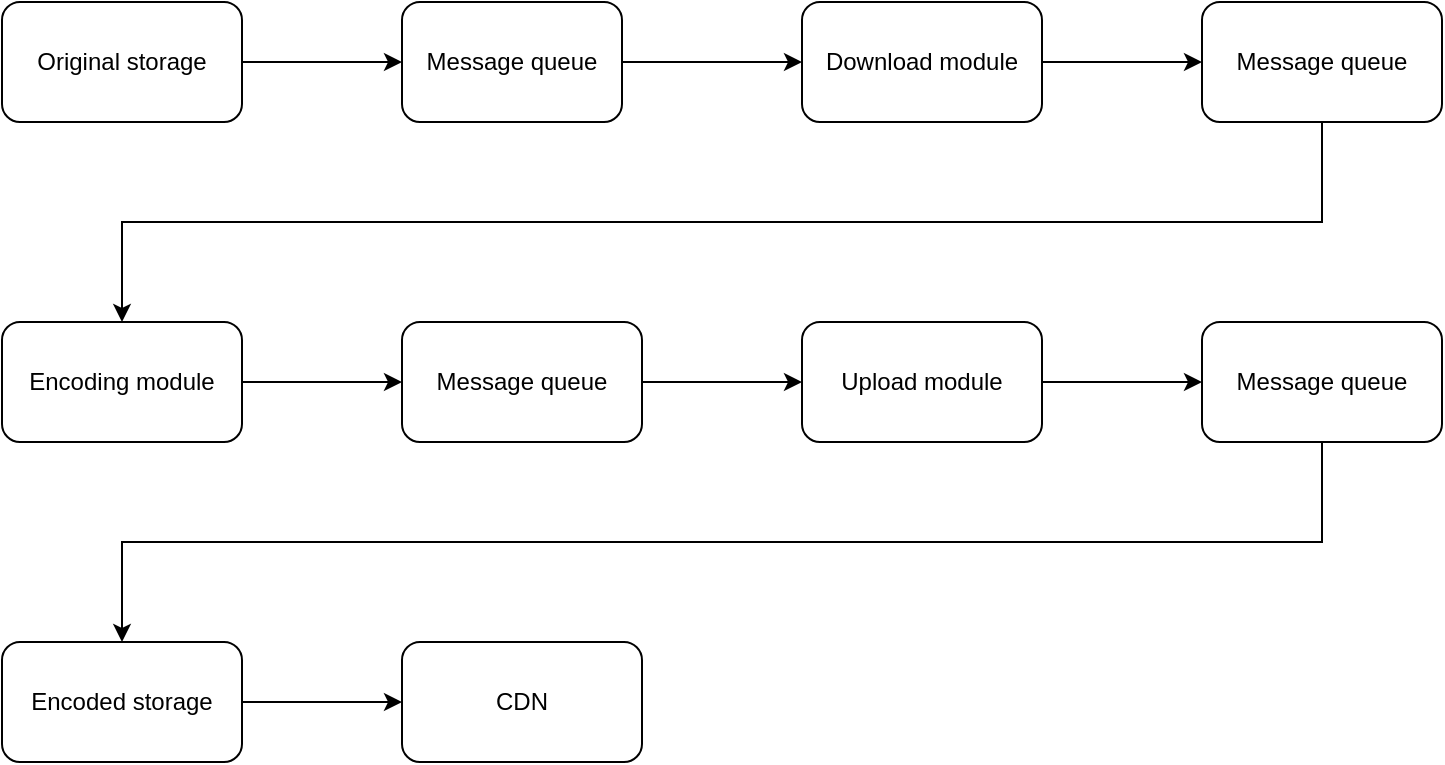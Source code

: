 <mxfile version="22.1.18" type="device">
  <diagram id="YrfzH3xwVrYN7FTBeiER" name="Page-1">
    <mxGraphModel dx="882" dy="578" grid="1" gridSize="10" guides="1" tooltips="1" connect="1" arrows="1" fold="1" page="1" pageScale="1" pageWidth="850" pageHeight="1100" math="0" shadow="0">
      <root>
        <mxCell id="0" />
        <mxCell id="1" parent="0" />
        <mxCell id="_4GwdmeKuG6IqGC9l_xK-11" style="edgeStyle=orthogonalEdgeStyle;rounded=0;orthogonalLoop=1;jettySize=auto;html=1;exitX=1;exitY=0.5;exitDx=0;exitDy=0;entryX=0;entryY=0.5;entryDx=0;entryDy=0;" edge="1" parent="1" source="_4GwdmeKuG6IqGC9l_xK-1" target="_4GwdmeKuG6IqGC9l_xK-2">
          <mxGeometry relative="1" as="geometry" />
        </mxCell>
        <mxCell id="_4GwdmeKuG6IqGC9l_xK-1" value="Original storage" style="rounded=1;whiteSpace=wrap;html=1;" vertex="1" parent="1">
          <mxGeometry x="40" y="40" width="120" height="60" as="geometry" />
        </mxCell>
        <mxCell id="_4GwdmeKuG6IqGC9l_xK-12" style="edgeStyle=orthogonalEdgeStyle;rounded=0;orthogonalLoop=1;jettySize=auto;html=1;exitX=1;exitY=0.5;exitDx=0;exitDy=0;" edge="1" parent="1" source="_4GwdmeKuG6IqGC9l_xK-2" target="_4GwdmeKuG6IqGC9l_xK-3">
          <mxGeometry relative="1" as="geometry" />
        </mxCell>
        <mxCell id="_4GwdmeKuG6IqGC9l_xK-2" value="Message queue" style="rounded=1;whiteSpace=wrap;html=1;" vertex="1" parent="1">
          <mxGeometry x="240" y="40" width="110" height="60" as="geometry" />
        </mxCell>
        <mxCell id="_4GwdmeKuG6IqGC9l_xK-13" style="edgeStyle=orthogonalEdgeStyle;rounded=0;orthogonalLoop=1;jettySize=auto;html=1;exitX=1;exitY=0.5;exitDx=0;exitDy=0;entryX=0;entryY=0.5;entryDx=0;entryDy=0;" edge="1" parent="1" source="_4GwdmeKuG6IqGC9l_xK-3" target="_4GwdmeKuG6IqGC9l_xK-4">
          <mxGeometry relative="1" as="geometry" />
        </mxCell>
        <mxCell id="_4GwdmeKuG6IqGC9l_xK-3" value="Download module" style="rounded=1;whiteSpace=wrap;html=1;" vertex="1" parent="1">
          <mxGeometry x="440" y="40" width="120" height="60" as="geometry" />
        </mxCell>
        <mxCell id="_4GwdmeKuG6IqGC9l_xK-15" style="edgeStyle=orthogonalEdgeStyle;rounded=0;orthogonalLoop=1;jettySize=auto;html=1;exitX=0.5;exitY=1;exitDx=0;exitDy=0;entryX=0.5;entryY=0;entryDx=0;entryDy=0;" edge="1" parent="1" source="_4GwdmeKuG6IqGC9l_xK-4" target="_4GwdmeKuG6IqGC9l_xK-5">
          <mxGeometry relative="1" as="geometry" />
        </mxCell>
        <mxCell id="_4GwdmeKuG6IqGC9l_xK-4" value="Message queue" style="rounded=1;whiteSpace=wrap;html=1;" vertex="1" parent="1">
          <mxGeometry x="640" y="40" width="120" height="60" as="geometry" />
        </mxCell>
        <mxCell id="_4GwdmeKuG6IqGC9l_xK-16" style="edgeStyle=orthogonalEdgeStyle;rounded=0;orthogonalLoop=1;jettySize=auto;html=1;exitX=1;exitY=0.5;exitDx=0;exitDy=0;entryX=0;entryY=0.5;entryDx=0;entryDy=0;" edge="1" parent="1" source="_4GwdmeKuG6IqGC9l_xK-5" target="_4GwdmeKuG6IqGC9l_xK-6">
          <mxGeometry relative="1" as="geometry" />
        </mxCell>
        <mxCell id="_4GwdmeKuG6IqGC9l_xK-5" value="Encoding module" style="rounded=1;whiteSpace=wrap;html=1;" vertex="1" parent="1">
          <mxGeometry x="40" y="200" width="120" height="60" as="geometry" />
        </mxCell>
        <mxCell id="_4GwdmeKuG6IqGC9l_xK-17" style="edgeStyle=orthogonalEdgeStyle;rounded=0;orthogonalLoop=1;jettySize=auto;html=1;exitX=1;exitY=0.5;exitDx=0;exitDy=0;entryX=0;entryY=0.5;entryDx=0;entryDy=0;" edge="1" parent="1" source="_4GwdmeKuG6IqGC9l_xK-6" target="_4GwdmeKuG6IqGC9l_xK-7">
          <mxGeometry relative="1" as="geometry" />
        </mxCell>
        <mxCell id="_4GwdmeKuG6IqGC9l_xK-6" value="Message queue" style="rounded=1;whiteSpace=wrap;html=1;" vertex="1" parent="1">
          <mxGeometry x="240" y="200" width="120" height="60" as="geometry" />
        </mxCell>
        <mxCell id="_4GwdmeKuG6IqGC9l_xK-18" style="edgeStyle=orthogonalEdgeStyle;rounded=0;orthogonalLoop=1;jettySize=auto;html=1;exitX=1;exitY=0.5;exitDx=0;exitDy=0;entryX=0;entryY=0.5;entryDx=0;entryDy=0;" edge="1" parent="1" source="_4GwdmeKuG6IqGC9l_xK-7" target="_4GwdmeKuG6IqGC9l_xK-8">
          <mxGeometry relative="1" as="geometry" />
        </mxCell>
        <mxCell id="_4GwdmeKuG6IqGC9l_xK-7" value="Upload module" style="rounded=1;whiteSpace=wrap;html=1;" vertex="1" parent="1">
          <mxGeometry x="440" y="200" width="120" height="60" as="geometry" />
        </mxCell>
        <mxCell id="_4GwdmeKuG6IqGC9l_xK-19" style="edgeStyle=orthogonalEdgeStyle;rounded=0;orthogonalLoop=1;jettySize=auto;html=1;exitX=0.5;exitY=1;exitDx=0;exitDy=0;" edge="1" parent="1" source="_4GwdmeKuG6IqGC9l_xK-8" target="_4GwdmeKuG6IqGC9l_xK-9">
          <mxGeometry relative="1" as="geometry" />
        </mxCell>
        <mxCell id="_4GwdmeKuG6IqGC9l_xK-8" value="Message queue" style="rounded=1;whiteSpace=wrap;html=1;" vertex="1" parent="1">
          <mxGeometry x="640" y="200" width="120" height="60" as="geometry" />
        </mxCell>
        <mxCell id="_4GwdmeKuG6IqGC9l_xK-20" style="edgeStyle=orthogonalEdgeStyle;rounded=0;orthogonalLoop=1;jettySize=auto;html=1;exitX=1;exitY=0.5;exitDx=0;exitDy=0;entryX=0;entryY=0.5;entryDx=0;entryDy=0;" edge="1" parent="1" source="_4GwdmeKuG6IqGC9l_xK-9" target="_4GwdmeKuG6IqGC9l_xK-10">
          <mxGeometry relative="1" as="geometry" />
        </mxCell>
        <mxCell id="_4GwdmeKuG6IqGC9l_xK-9" value="Encoded storage" style="rounded=1;whiteSpace=wrap;html=1;" vertex="1" parent="1">
          <mxGeometry x="40" y="360" width="120" height="60" as="geometry" />
        </mxCell>
        <mxCell id="_4GwdmeKuG6IqGC9l_xK-10" value="CDN" style="rounded=1;whiteSpace=wrap;html=1;" vertex="1" parent="1">
          <mxGeometry x="240" y="360" width="120" height="60" as="geometry" />
        </mxCell>
      </root>
    </mxGraphModel>
  </diagram>
</mxfile>
